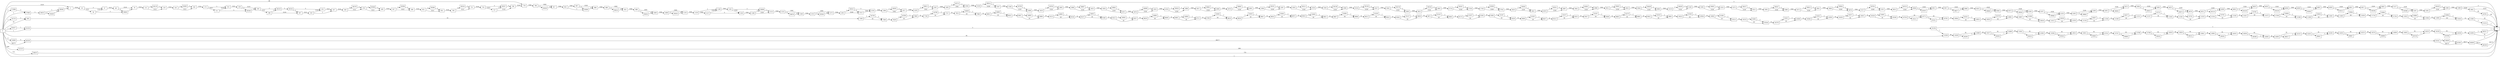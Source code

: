 digraph {
	graph [rankdir=LR]
	node [shape=rectangle]
	2 -> 16 [label=2524]
	16 -> 34 [label=2521]
	16 -> 37 [label=3]
	34 -> 37 [label=2519]
	34 -> 28085 [label=2]
	37 -> 49 [label=2522]
	49 -> 70 [label=2519]
	49 -> 28085 [label=3]
	70 -> 112 [label=2524]
	112 -> 133 [label=2522]
	112 -> 28119 [label=2]
	133 -> 142 [label=2524]
	142 -> 163 [label=2521]
	142 -> 30483 [label=3]
	163 -> 172 [label=2524]
	172 -> 211 [label=2522]
	172 -> 214 [label=2]
	211 -> 214 [label=2519]
	211 -> 28184 [label=3]
	214 -> 229 [label=2521]
	229 -> 259 [label=2519]
	229 -> 28184 [label=2]
	259 -> 286 [label=2522]
	259 -> 28219 [label=2]
	286 -> 307 [label=2519]
	286 -> 28219 [label=3]
	307 -> 316 [label=2521]
	316 -> 325 [label=2519]
	316 -> 337 [label=2]
	325 -> 337 [label=2522]
	337 -> 358 [label=2524]
	358 -> 379 [label=2522]
	358 -> 28276 [label=2]
	379 -> 400 [label=2521]
	379 -> 30566 [label=3]
	400 -> 547 [label=2524]
	547 -> 568 [label=2522]
	547 -> 28296 [label=2]
	568 -> 631 [label=2524]
	631 -> 652 [label=2521]
	631 -> 30586 [label=3]
	652 -> 700 [label=2524]
	700 -> 721 [label=2522]
	700 -> 28316 [label=2]
	721 -> 724 [label=2524]
	724 -> 727 [label=2522]
	724 -> 28337 [label=2]
	727 -> 748 [label=2519]
	727 -> 28337 [label=3]
	748 -> 778 [label=2524]
	778 -> 796 [label=2564]
	796 -> 817 [label=2562]
	796 -> 28359 [label=2]
	817 -> 832 [label=2564]
	832 -> 847 [label=2562]
	832 -> 28380 [label=2]
	847 -> 868 [label=2559]
	847 -> 28380 [label=3]
	868 -> 889 [label=2564]
	889 -> 910 [label=2562]
	889 -> 28414 [label=2]
	910 -> 988 [label=2564]
	988 -> 1009 [label=2562]
	988 -> 28434 [label=2]
	1009 -> 1099 [label=2564]
	1099 -> 1120 [label=2562]
	1099 -> 28454 [label=2]
	1120 -> 1126 [label=2564]
	1126 -> 1127 [label=2562]
	1126 -> 1148 [label=2]
	1127 -> 1148 [label=2559]
	1127 -> 1165 [label=3]
	1148 -> 1161 [label=2561]
	1161 -> 1165 [label=2559]
	1161 -> 28496 [label=2]
	1165 -> 1168 [label=2562]
	1168 -> 1213 [label=2559]
	1168 -> 28496 [label=3]
	1213 -> 1225 [label=2564]
	1225 -> 1246 [label=2561]
	1225 -> 30678 [label=3]
	1246 -> 1252 [label=2564]
	1252 -> 1273 [label=2562]
	1252 -> 28546 [label=2]
	1273 -> 1291 [label=2564]
	1291 -> 1312 [label=2559]
	1291 -> 28552 [label=5]
	1312 -> 1318 [label=2562]
	1318 -> 1396 [label=2564]
	1396 -> 1417 [label=2562]
	1396 -> 28592 [label=2]
	1417 -> 1426 [label=2564]
	1426 -> 1447 [label=2562]
	1426 -> 28612 [label=2]
	1447 -> 1483 [label=2564]
	1483 -> 1504 [label=2561]
	1483 -> 30712 [label=3]
	1504 -> 1518 [label=2564]
	1518 -> 1547 [label=2559]
	1518 -> 28614 [label=5]
	1547 -> 1549 [label=2561]
	1549 -> 1608 [label=2559]
	1549 -> 28700 [label=2]
	1608 -> 1619 [label=2561]
	1619 -> 1683 [label=2559]
	1619 -> 28763 [label=2]
	1683 -> 1688 [label=2561]
	1688 -> 1823 [label=2559]
	1688 -> 28897 [label=2]
	1823 -> 1826 [label=2561]
	1826 -> 1871 [label=2559]
	1826 -> 28941 [label=2]
	1871 -> 1874 [label=2561]
	1874 -> 1933 [label=2559]
	1874 -> 28999 [label=2]
	1933 -> 1976 [label=2561]
	1976 -> 1998 [label=2559]
	1976 -> 29020 [label=2]
	1998 -> 2027 [label=2561]
	2027 -> 2069 [label=2559]
	2027 -> 29061 [label=2]
	2069 -> 2070 [label=2561]
	2070 -> 2091 [label=2559]
	2070 -> 29081 [label=2]
	2091 -> 2266 [label=2561]
	2266 -> 2287 [label=2559]
	2266 -> 29101 [label=2]
	2287 -> 2303 [label=2561]
	2303 -> 2324 [label=2559]
	2303 -> 29121 [label=2]
	2324 -> 2343 [label=2561]
	2343 -> 2360 [label=2559]
	2343 -> 29138 [label=2]
	2360 -> 2516 [label=2561]
	2516 -> 2537 [label=2559]
	2516 -> 29158 [label=2]
	2537 -> 2582 [label=2561]
	2582 -> 2603 [label=2559]
	2582 -> 29178 [label=2]
	2603 -> 2615 [label=2561]
	2615 -> 2662 [label=2559]
	2615 -> 29224 [label=2]
	2662 -> 2714 [label=2561]
	2714 -> 2738 [label=2559]
	2714 -> 29247 [label=2]
	2738 -> 2756 [label=2561]
	2756 -> 2795 [label=2559]
	2756 -> 29285 [label=2]
	2795 -> 2810 [label=2561]
	2810 -> 2831 [label=2559]
	2810 -> 29305 [label=2]
	2831 -> 2870 [label=2561]
	2870 -> 2897 [label=2559]
	2870 -> 29331 [label=2]
	2897 -> 2945 [label=2561]
	2945 -> 2996 [label=2559]
	2945 -> 29381 [label=2]
	2996 -> 3011 [label=2561]
	3011 -> 3032 [label=2559]
	3011 -> 29401 [label=2]
	3032 -> 3044 [label=2561]
	3044 -> 3083 [label=2559]
	3044 -> 29439 [label=2]
	3083 -> 3119 [label=2561]
	3119 -> 3140 [label=2559]
	3119 -> 29459 [label=2]
	3140 -> 3200 [label=2561]
	3200 -> 3233 [label=2559]
	3200 -> 29491 [label=2]
	3233 -> 3275 [label=2561]
	3275 -> 3312 [label=2559]
	3275 -> 29527 [label=2]
	3312 -> 3365 [label=2561]
	3365 -> 3386 [label=2559]
	3365 -> 29547 [label=2]
	3386 -> 3572 [label=2561]
	3572 -> 3641 [label=2559]
	3572 -> 29615 [label=2]
	3641 -> 3646 [label=2561]
	3646 -> 3676 [label=2559]
	3646 -> 29644 [label=2]
	3676 -> 3737 [label=2561]
	3737 -> 3797 [label=2559]
	3737 -> 29703 [label=2]
	3797 -> 3815 [label=2561]
	3815 -> 3836 [label=2559]
	3815 -> 29723 [label=2]
	3836 -> 3911 [label=2559]
	3836 -> 29797 [label=2]
	3911 -> 3917 [label=2561]
	3917 -> 3998 [label=2559]
	3917 -> 29877 [label=2]
	3998 -> 4025 [label=2561]
	4025 -> 4049 [label=2559]
	4025 -> 29900 [label=2]
	4049 -> 4073 [label=2561]
	4073 -> 4100 [label=2559]
	4073 -> 29926 [label=2]
	4100 -> 4107 [label=2561]
	4107 -> 4128 [label=2559]
	4107 -> 29946 [label=2]
	4128 -> 4160 [label=2561]
	4160 -> 4198 [label=2559]
	4160 -> 29983 [label=2]
	4198 -> 4292 [label=2561]
	4292 -> 4313 [label=2559]
	4292 -> 30003 [label=2]
	4313 -> 4364 [label=2561]
	4364 -> 4385 [label=2559]
	4364 -> 30023 [label=2]
	4385 -> 4425 [label=2561]
	4425 -> 4476 [label=2559]
	4425 -> 30073 [label=2]
	4476 -> 4551 [label=2561]
	4551 -> 4589 [label=2559]
	4551 -> 30110 [label=2]
	4589 -> 4602 [label=2561]
	4602 -> 4623 [label=2559]
	4602 -> 30130 [label=2]
	4623 -> 4635 [label=2561]
	4635 -> 4656 [label=2559]
	4635 -> 30150 [label=2]
	4656 -> 4659 [label=2561]
	4659 -> 4802 [label=2559]
	4659 -> 30292 [label=2]
	4802 -> 4830 [label=2561]
	4830 -> 4851 [label=2559]
	4830 -> 30312 [label=2]
	4851 -> 4917 [label=2561]
	4917 -> 4945 [label=2559]
	4917 -> 30339 [label=2]
	4945 -> 5127 [label=2561]
	5127 -> 5187 [label=2559]
	5127 -> 30398 [label=2]
	5187 -> 5265 [label=2561]
	5265 -> 5286 [label=2559]
	5265 -> 30418 [label=2]
	5286 -> 5288 [label=2561]
	5288 -> 1 [label=2]
	5288 -> 5982 [label=2559]
	5982 -> 1 [label=2519]
	5982 -> 24701 [label=40]
	7461 -> 7569 [label=52]
	7569 -> 7590 [label=50]
	7569 -> 24730 [label=2]
	7590 -> 7629 [label=52]
	7629 -> 7660 [label=50]
	7629 -> 24760 [label=2]
	7660 -> 7736 [label=52]
	7736 -> 7757 [label=50]
	7736 -> 24780 [label=2]
	7757 -> 7923 [label=52]
	7923 -> 7983 [label=50]
	7923 -> 24839 [label=2]
	7983 -> 8001 [label=52]
	8001 -> 8025 [label=50]
	8001 -> 24862 [label=2]
	8025 -> 8067 [label=52]
	8067 -> 8088 [label=50]
	8067 -> 24882 [label=2]
	8088 -> 8123 [label=52]
	8123 -> 8144 [label=50]
	8123 -> 24902 [label=2]
	8144 -> 8147 [label=52]
	8147 -> 8168 [label=50]
	8147 -> 24922 [label=2]
	8168 -> 8313 [label=52]
	8313 -> 8337 [label=50]
	8313 -> 24945 [label=2]
	8337 -> 8628 [label=52]
	8628 -> 8649 [label=50]
	8628 -> 24965 [label=2]
	8649 -> 8691 [label=52]
	8691 -> 8712 [label=50]
	8691 -> 24985 [label=2]
	8712 -> 8798 [label=52]
	8798 -> 8819 [label=50]
	8798 -> 25005 [label=2]
	8819 -> 8826 [label=52]
	8826 -> 8847 [label=50]
	8826 -> 25025 [label=2]
	8847 -> 8854 [label=52]
	8854 -> 8875 [label=50]
	8854 -> 25045 [label=2]
	8875 -> 8910 [label=52]
	8910 -> 8931 [label=50]
	8910 -> 25065 [label=2]
	8931 -> 8967 [label=52]
	8967 -> 8988 [label=50]
	8967 -> 25085 [label=2]
	8988 -> 9012 [label=52]
	9012 -> 9033 [label=50]
	9012 -> 25105 [label=2]
	9033 -> 9036 [label=52]
	9036 -> 9059 [label=50]
	9036 -> 25127 [label=2]
	9059 -> 9071 [label=52]
	9071 -> 9092 [label=50]
	9071 -> 25147 [label=2]
	9092 -> 9173 [label=52]
	9173 -> 9194 [label=50]
	9173 -> 25167 [label=2]
	9194 -> 9308 [label=52]
	9308 -> 9329 [label=50]
	9308 -> 25187 [label=2]
	9329 -> 9406 [label=52]
	9406 -> 9427 [label=50]
	9406 -> 25207 [label=2]
	9427 -> 9512 [label=52]
	9512 -> 9533 [label=50]
	9512 -> 25227 [label=2]
	9533 -> 9547 [label=52]
	9547 -> 9568 [label=50]
	9547 -> 25247 [label=2]
	9568 -> 9665 [label=52]
	9665 -> 9692 [label=50]
	9665 -> 25273 [label=2]
	9692 -> 9932 [label=52]
	9932 -> 9983 [label=50]
	9932 -> 25323 [label=2]
	9983 -> 10023 [label=52]
	10023 -> 10044 [label=50]
	10023 -> 25343 [label=2]
	10044 -> 10082 [label=52]
	10082 -> 10121 [label=50]
	10082 -> 25381 [label=2]
	10121 -> 10223 [label=52]
	10223 -> 10244 [label=50]
	10223 -> 25401 [label=2]
	10244 -> 10279 [label=52]
	10279 -> 10300 [label=50]
	10279 -> 25421 [label=2]
	10300 -> 10364 [label=52]
	10364 -> 10395 [label=50]
	10364 -> 25451 [label=2]
	10395 -> 10430 [label=52]
	10430 -> 10451 [label=50]
	10430 -> 25471 [label=2]
	10451 -> 10528 [label=52]
	10528 -> 10549 [label=50]
	10528 -> 25491 [label=2]
	10549 -> 10750 [label=52]
	10750 -> 10771 [label=50]
	10750 -> 25511 [label=2]
	10771 -> 10792 [label=50]
	10771 -> 25531 [label=2]
	10792 -> 10804 [label=52]
	10804 -> 10825 [label=50]
	10804 -> 25551 [label=2]
	10825 -> 10833 [label=52]
	10833 -> 10861 [label=50]
	10833 -> 25578 [label=2]
	10861 -> 10897 [label=52]
	10897 -> 10918 [label=50]
	10897 -> 25598 [label=2]
	10918 -> 11012 [label=52]
	11012 -> 11033 [label=50]
	11012 -> 25618 [label=2]
	11033 -> 11154 [label=52]
	11154 -> 11194 [label=50]
	11154 -> 25657 [label=2]
	11194 -> 11200 [label=52]
	11200 -> 11221 [label=50]
	11200 -> 25677 [label=2]
	11221 -> 11237 [label=52]
	11237 -> 11282 [label=50]
	11237 -> 25721 [label=2]
	11282 -> 11302 [label=52]
	11302 -> 11323 [label=50]
	11302 -> 25741 [label=2]
	11323 -> 11324 [label=52]
	11324 -> 11345 [label=50]
	11324 -> 25761 [label=2]
	11345 -> 11451 [label=52]
	11451 -> 11472 [label=50]
	11451 -> 25781 [label=2]
	11472 -> 11544 [label=52]
	11544 -> 11568 [label=50]
	11544 -> 25804 [label=2]
	11568 -> 11580 [label=52]
	11580 -> 11601 [label=50]
	11580 -> 25824 [label=2]
	11601 -> 11605 [label=52]
	11605 -> 11626 [label=50]
	11605 -> 25844 [label=2]
	11626 -> 11724 [label=52]
	11724 -> 11745 [label=50]
	11724 -> 25864 [label=2]
	11745 -> 11823 [label=52]
	11823 -> 11844 [label=50]
	11823 -> 25884 [label=2]
	11844 -> 11895 [label=52]
	11895 -> 11916 [label=50]
	11895 -> 25904 [label=2]
	11916 -> 11963 [label=52]
	11963 -> 1 [label=50]
	11963 -> 27373 [label=2]
	13338 -> 13439 [label=82]
	13439 -> 13460 [label=81]
	13439 -> 36283 [label=1]
	13460 -> 13477 [label=82]
	13477 -> 13498 [label=81]
	13477 -> 36303 [label=1]
	13498 -> 13561 [label=82]
	13561 -> 13582 [label=81]
	13561 -> 36323 [label=1]
	13582 -> 13594 [label=82]
	13594 -> 13615 [label=81]
	13594 -> 36343 [label=1]
	13615 -> 13621 [label=82]
	13621 -> 13741 [label=81]
	13621 -> 36462 [label=1]
	13741 -> 13747 [label=82]
	13747 -> 13768 [label=81]
	13747 -> 36482 [label=1]
	13768 -> 13798 [label=82]
	13798 -> 13819 [label=81]
	13798 -> 36502 [label=1]
	13819 -> 13820 [label=82]
	13820 -> 13841 [label=81]
	13820 -> 36522 [label=1]
	13841 -> 13993 [label=82]
	13993 -> 14035 [label=81]
	13993 -> 36563 [label=1]
	14035 -> 14056 [label=82]
	14056 -> 14083 [label=81]
	14056 -> 36589 [label=1]
	14083 -> 14093 [label=82]
	14093 -> 14132 [label=81]
	14093 -> 36627 [label=1]
	14132 -> 14161 [label=82]
	14161 -> 14182 [label=81]
	14161 -> 36647 [label=1]
	14182 -> 14202 [label=82]
	14202 -> 14223 [label=81]
	14202 -> 36667 [label=1]
	14223 -> 14374 [label=82]
	14374 -> 14406 [label=81]
	14374 -> 36698 [label=1]
	14406 -> 14463 [label=82]
	14463 -> 14525 [label=81]
	14463 -> 36759 [label=1]
	14525 -> 14526 [label=82]
	14526 -> 14556 [label=81]
	14526 -> 36788 [label=1]
	14556 -> 14595 [label=82]
	14595 -> 1 [label=81]
	14595 -> 40257 [label=1]
	24701 -> 1 [label=40]
	24710 -> 7461 [label=2]
	24730 -> 7590 [label=2]
	24760 -> 7660 [label=2]
	24780 -> 7757 [label=2]
	24839 -> 7983 [label=2]
	24862 -> 8025 [label=2]
	24882 -> 8088 [label=2]
	24902 -> 8144 [label=2]
	24922 -> 8168 [label=2]
	24945 -> 8337 [label=2]
	24965 -> 8649 [label=2]
	24985 -> 8712 [label=2]
	25005 -> 8819 [label=2]
	25025 -> 8847 [label=2]
	25045 -> 8875 [label=2]
	25065 -> 8931 [label=2]
	25085 -> 8988 [label=2]
	25105 -> 9033 [label=2]
	25127 -> 9059 [label=2]
	25147 -> 9092 [label=2]
	25167 -> 9194 [label=2]
	25187 -> 9329 [label=2]
	25207 -> 9427 [label=2]
	25227 -> 9533 [label=2]
	25247 -> 9568 [label=2]
	25273 -> 9692 [label=2]
	25323 -> 9983 [label=2]
	25343 -> 10044 [label=2]
	25381 -> 10121 [label=2]
	25401 -> 10244 [label=2]
	25421 -> 10300 [label=2]
	25451 -> 10395 [label=2]
	25471 -> 10451 [label=2]
	25491 -> 10549 [label=2]
	25511 -> 10771 [label=2]
	25531 -> 10792 [label=2]
	25551 -> 10825 [label=2]
	25578 -> 10861 [label=2]
	25598 -> 10918 [label=2]
	25618 -> 11033 [label=2]
	25657 -> 11194 [label=2]
	25677 -> 11221 [label=2]
	25721 -> 11282 [label=2]
	25741 -> 11323 [label=2]
	25761 -> 11345 [label=2]
	25781 -> 11472 [label=2]
	25804 -> 11568 [label=2]
	25824 -> 11601 [label=2]
	25844 -> 11626 [label=2]
	25864 -> 11745 [label=2]
	25884 -> 11844 [label=2]
	25904 -> 11916 [label=2]
	27373 -> 1 [label=2]
	27899 -> 27900 [label=2]
	27900 -> 28025 [label=5]
	28025 -> 28046 [label=2]
	28025 -> 30438 [label=3]
	28046 -> 2 [label=5]
	28085 -> 70 [label=5]
	28119 -> 133 [label=2]
	28184 -> 259 [label=5]
	28219 -> 28234 [label=5]
	28234 -> 307 [label=2]
	28234 -> 325 [label=3]
	28276 -> 379 [label=2]
	28296 -> 568 [label=2]
	28316 -> 721 [label=2]
	28337 -> 748 [label=5]
	28359 -> 817 [label=2]
	28380 -> 868 [label=5]
	28414 -> 910 [label=2]
	28434 -> 1009 [label=2]
	28454 -> 1120 [label=2]
	28496 -> 1213 [label=5]
	28546 -> 1273 [label=2]
	28552 -> 1318 [label=2]
	28552 -> 1312 [label=3]
	28592 -> 1417 [label=2]
	28612 -> 1447 [label=2]
	28614 -> 1547 [label=2]
	28614 -> 1 [label=3]
	28700 -> 1608 [label=2]
	28763 -> 1683 [label=2]
	28897 -> 1823 [label=2]
	28941 -> 1871 [label=2]
	28999 -> 1933 [label=2]
	29020 -> 1998 [label=2]
	29061 -> 2069 [label=2]
	29081 -> 2091 [label=2]
	29101 -> 2287 [label=2]
	29121 -> 2324 [label=2]
	29138 -> 2360 [label=2]
	29158 -> 2537 [label=2]
	29178 -> 2603 [label=2]
	29224 -> 2662 [label=2]
	29247 -> 2738 [label=2]
	29285 -> 2795 [label=2]
	29305 -> 2831 [label=2]
	29331 -> 2897 [label=2]
	29381 -> 2996 [label=2]
	29401 -> 3032 [label=2]
	29439 -> 3083 [label=2]
	29459 -> 3140 [label=2]
	29491 -> 3233 [label=2]
	29527 -> 3312 [label=2]
	29547 -> 3386 [label=2]
	29615 -> 3641 [label=2]
	29644 -> 3676 [label=2]
	29703 -> 3797 [label=2]
	29723 -> 3836 [label=2]
	29797 -> 3911 [label=2]
	29877 -> 3998 [label=2]
	29900 -> 4049 [label=2]
	29926 -> 4100 [label=2]
	29946 -> 4128 [label=2]
	29983 -> 4198 [label=2]
	30003 -> 4313 [label=2]
	30023 -> 4385 [label=2]
	30073 -> 4476 [label=2]
	30110 -> 4589 [label=2]
	30130 -> 4623 [label=2]
	30150 -> 4656 [label=2]
	30292 -> 4802 [label=2]
	30312 -> 4851 [label=2]
	30339 -> 4945 [label=2]
	30398 -> 5187 [label=2]
	30418 -> 5286 [label=2]
	30438 -> 28046 [label=3]
	30483 -> 163 [label=3]
	30566 -> 400 [label=3]
	30586 -> 652 [label=3]
	30678 -> 1246 [label=3]
	30712 -> 1504 [label=3]
	35230 -> 35258 [label=2]
	35258 -> 13338 [label=1]
	35258 -> 1 [label=1]
	36283 -> 13460 [label=1]
	36303 -> 13498 [label=1]
	36323 -> 13582 [label=1]
	36343 -> 13615 [label=1]
	36462 -> 13741 [label=1]
	36482 -> 13768 [label=1]
	36502 -> 13819 [label=1]
	36522 -> 13841 [label=1]
	36563 -> 14035 [label=1]
	36589 -> 14083 [label=1]
	36627 -> 14132 [label=1]
	36647 -> 14182 [label=1]
	36667 -> 14223 [label=1]
	36698 -> 14406 [label=1]
	36759 -> 14525 [label=1]
	36788 -> 14556 [label=1]
	40257 -> 1 [label=1]
	40258 -> 42541 [label=36577]
	42541 -> 42562 [label=36573]
	42541 -> 53829 [label=4]
	42562 -> 44648 [label=36577]
	44648 -> 1 [label=4]
	44648 -> 46238 [label=36573]
	46238 -> 1 [label=36573]
	52219 -> 1 [label=309]
	53809 -> 40258 [label=4]
	53829 -> 42562 [label=4]
	59810 -> 1 [label=725]
	63437 -> 35230 [label=1]
	0 -> 2 [label=2519]
	0 -> 778 [label=40]
	0 -> 27900 [label=3]
	0 -> 40258 [label=36573]
	0 -> 7461 [label=50]
	0 -> 13338 [label=81]
	0 -> 1 [label=1]
	0 -> 24710 [label=2]
	0 -> 27899 [label=2]
	0 -> 35230 [label=1]
	0 -> 52219 [label=309]
	0 -> 53809 [label=4]
	0 -> 59810 [label=725]
	0 -> 63437 [label=1]
}
